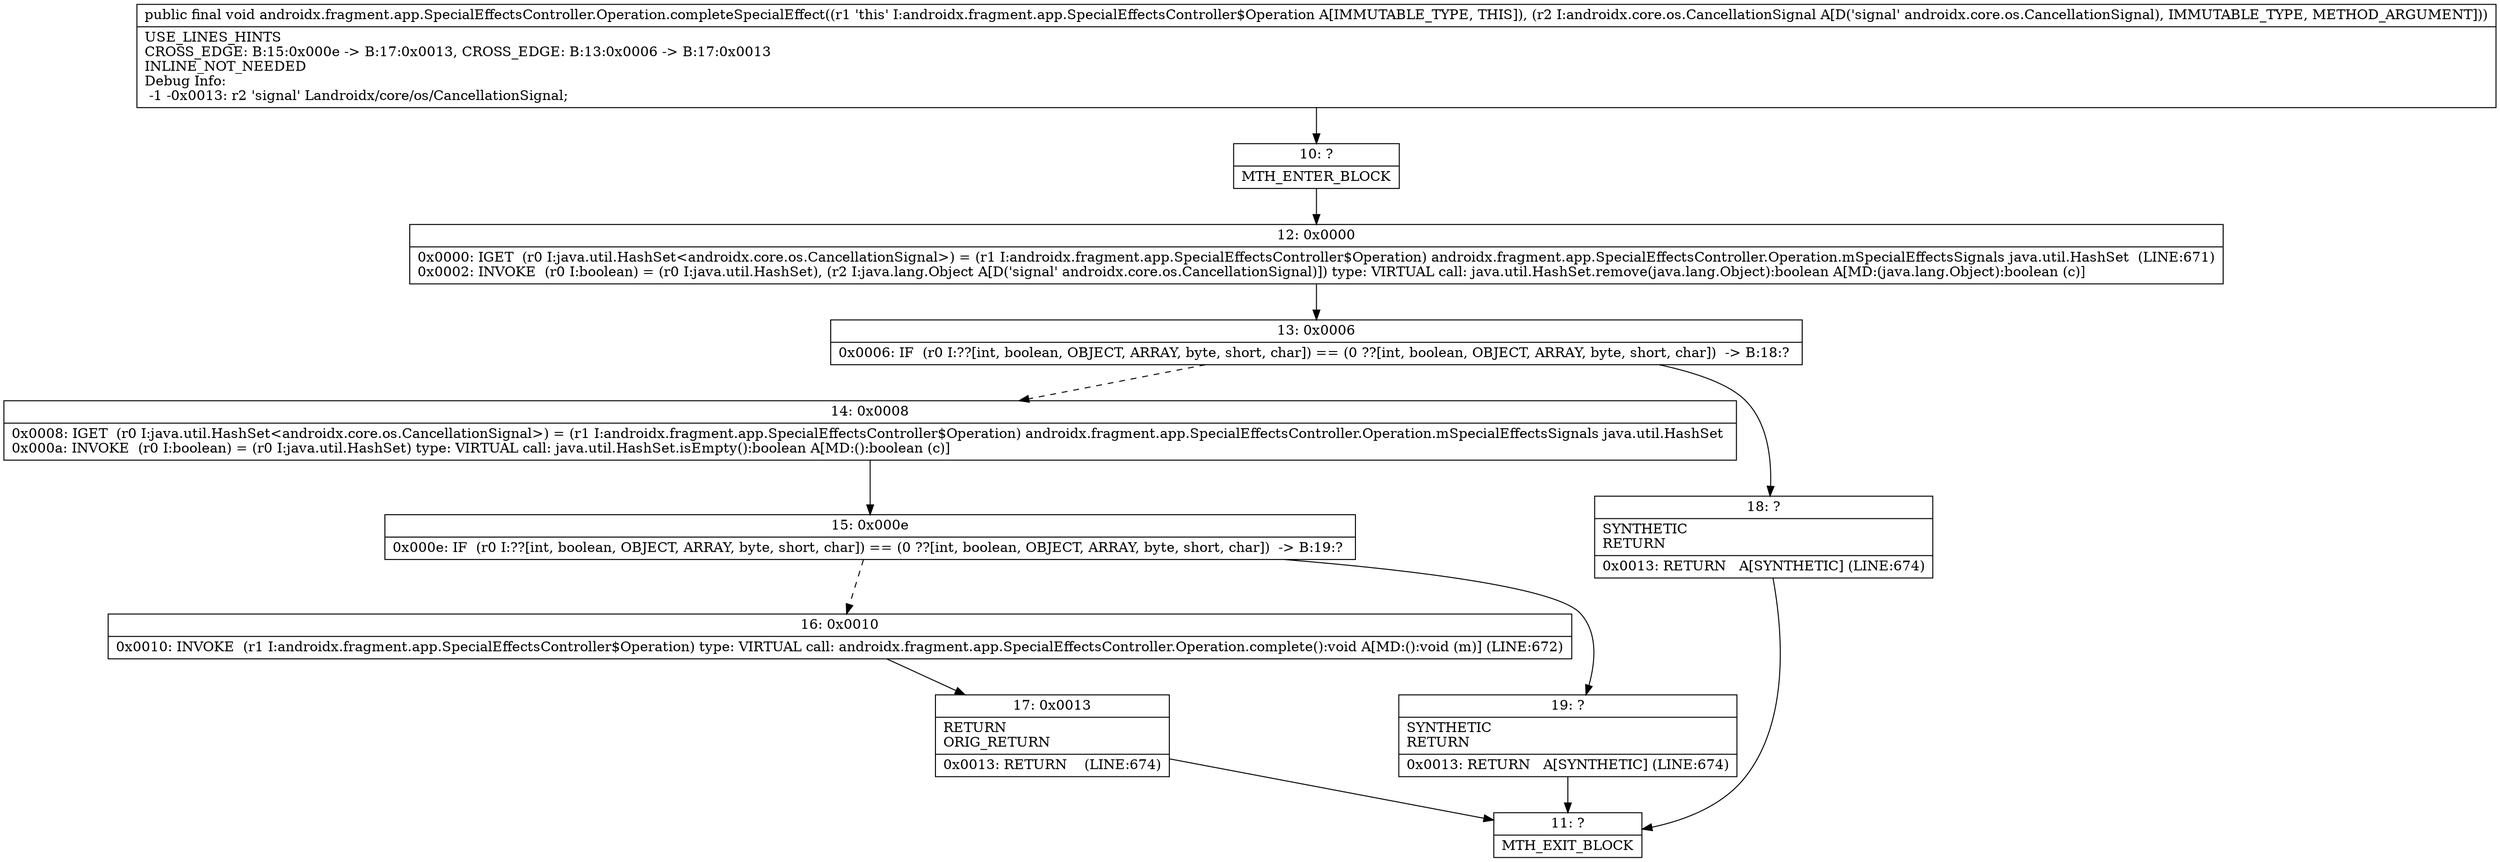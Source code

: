digraph "CFG forandroidx.fragment.app.SpecialEffectsController.Operation.completeSpecialEffect(Landroidx\/core\/os\/CancellationSignal;)V" {
Node_10 [shape=record,label="{10\:\ ?|MTH_ENTER_BLOCK\l}"];
Node_12 [shape=record,label="{12\:\ 0x0000|0x0000: IGET  (r0 I:java.util.HashSet\<androidx.core.os.CancellationSignal\>) = (r1 I:androidx.fragment.app.SpecialEffectsController$Operation) androidx.fragment.app.SpecialEffectsController.Operation.mSpecialEffectsSignals java.util.HashSet  (LINE:671)\l0x0002: INVOKE  (r0 I:boolean) = (r0 I:java.util.HashSet), (r2 I:java.lang.Object A[D('signal' androidx.core.os.CancellationSignal)]) type: VIRTUAL call: java.util.HashSet.remove(java.lang.Object):boolean A[MD:(java.lang.Object):boolean (c)]\l}"];
Node_13 [shape=record,label="{13\:\ 0x0006|0x0006: IF  (r0 I:??[int, boolean, OBJECT, ARRAY, byte, short, char]) == (0 ??[int, boolean, OBJECT, ARRAY, byte, short, char])  \-\> B:18:? \l}"];
Node_14 [shape=record,label="{14\:\ 0x0008|0x0008: IGET  (r0 I:java.util.HashSet\<androidx.core.os.CancellationSignal\>) = (r1 I:androidx.fragment.app.SpecialEffectsController$Operation) androidx.fragment.app.SpecialEffectsController.Operation.mSpecialEffectsSignals java.util.HashSet \l0x000a: INVOKE  (r0 I:boolean) = (r0 I:java.util.HashSet) type: VIRTUAL call: java.util.HashSet.isEmpty():boolean A[MD:():boolean (c)]\l}"];
Node_15 [shape=record,label="{15\:\ 0x000e|0x000e: IF  (r0 I:??[int, boolean, OBJECT, ARRAY, byte, short, char]) == (0 ??[int, boolean, OBJECT, ARRAY, byte, short, char])  \-\> B:19:? \l}"];
Node_16 [shape=record,label="{16\:\ 0x0010|0x0010: INVOKE  (r1 I:androidx.fragment.app.SpecialEffectsController$Operation) type: VIRTUAL call: androidx.fragment.app.SpecialEffectsController.Operation.complete():void A[MD:():void (m)] (LINE:672)\l}"];
Node_17 [shape=record,label="{17\:\ 0x0013|RETURN\lORIG_RETURN\l|0x0013: RETURN    (LINE:674)\l}"];
Node_11 [shape=record,label="{11\:\ ?|MTH_EXIT_BLOCK\l}"];
Node_19 [shape=record,label="{19\:\ ?|SYNTHETIC\lRETURN\l|0x0013: RETURN   A[SYNTHETIC] (LINE:674)\l}"];
Node_18 [shape=record,label="{18\:\ ?|SYNTHETIC\lRETURN\l|0x0013: RETURN   A[SYNTHETIC] (LINE:674)\l}"];
MethodNode[shape=record,label="{public final void androidx.fragment.app.SpecialEffectsController.Operation.completeSpecialEffect((r1 'this' I:androidx.fragment.app.SpecialEffectsController$Operation A[IMMUTABLE_TYPE, THIS]), (r2 I:androidx.core.os.CancellationSignal A[D('signal' androidx.core.os.CancellationSignal), IMMUTABLE_TYPE, METHOD_ARGUMENT]))  | USE_LINES_HINTS\lCROSS_EDGE: B:15:0x000e \-\> B:17:0x0013, CROSS_EDGE: B:13:0x0006 \-\> B:17:0x0013\lINLINE_NOT_NEEDED\lDebug Info:\l  \-1 \-0x0013: r2 'signal' Landroidx\/core\/os\/CancellationSignal;\l}"];
MethodNode -> Node_10;Node_10 -> Node_12;
Node_12 -> Node_13;
Node_13 -> Node_14[style=dashed];
Node_13 -> Node_18;
Node_14 -> Node_15;
Node_15 -> Node_16[style=dashed];
Node_15 -> Node_19;
Node_16 -> Node_17;
Node_17 -> Node_11;
Node_19 -> Node_11;
Node_18 -> Node_11;
}

